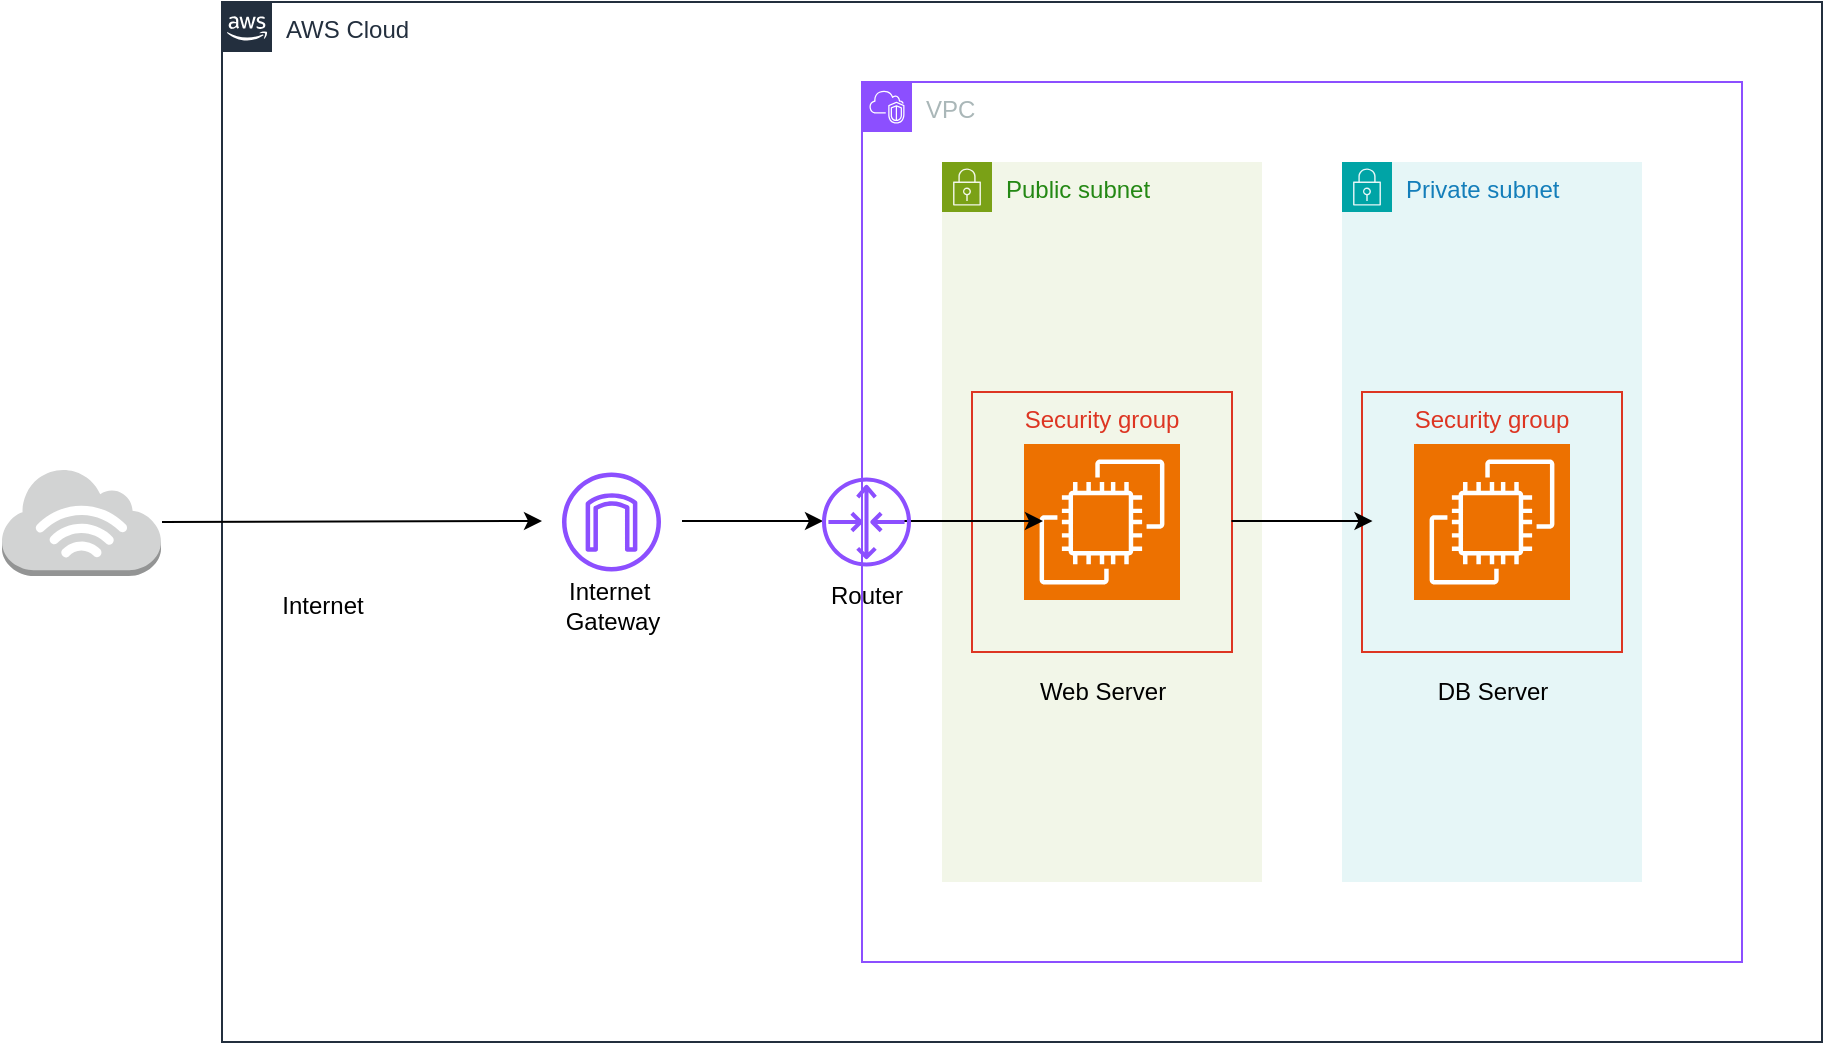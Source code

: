 <mxfile version="26.0.6">
  <diagram name="Page-1" id="fkbouz4hOijHIjBiDsB5">
    <mxGraphModel dx="2044" dy="797" grid="1" gridSize="10" guides="1" tooltips="1" connect="1" arrows="1" fold="1" page="1" pageScale="1" pageWidth="850" pageHeight="1100" math="0" shadow="0">
      <root>
        <mxCell id="0" />
        <mxCell id="1" parent="0" />
        <mxCell id="ByLmSkBcm7HRceP9I-jy-1" value="AWS Cloud" style="points=[[0,0],[0.25,0],[0.5,0],[0.75,0],[1,0],[1,0.25],[1,0.5],[1,0.75],[1,1],[0.75,1],[0.5,1],[0.25,1],[0,1],[0,0.75],[0,0.5],[0,0.25]];outlineConnect=0;gradientColor=none;html=1;whiteSpace=wrap;fontSize=12;fontStyle=0;container=1;pointerEvents=0;collapsible=0;recursiveResize=0;shape=mxgraph.aws4.group;grIcon=mxgraph.aws4.group_aws_cloud_alt;strokeColor=#232F3E;fillColor=none;verticalAlign=top;align=left;spacingLeft=30;fontColor=#232F3E;dashed=0;" vertex="1" parent="1">
          <mxGeometry x="40" y="80" width="800" height="520" as="geometry" />
        </mxCell>
        <mxCell id="ByLmSkBcm7HRceP9I-jy-19" value="" style="sketch=0;outlineConnect=0;fontColor=#232F3E;gradientColor=none;fillColor=#8C4FFF;strokeColor=none;dashed=0;verticalLabelPosition=bottom;verticalAlign=top;align=center;html=1;fontSize=12;fontStyle=0;aspect=fixed;pointerEvents=1;shape=mxgraph.aws4.internet_gateway;" vertex="1" parent="ByLmSkBcm7HRceP9I-jy-1">
          <mxGeometry x="170" y="235.25" width="49.5" height="49.5" as="geometry" />
        </mxCell>
        <mxCell id="ByLmSkBcm7HRceP9I-jy-23" value="" style="endArrow=classic;html=1;rounded=0;" edge="1" parent="ByLmSkBcm7HRceP9I-jy-1">
          <mxGeometry width="50" height="50" relative="1" as="geometry">
            <mxPoint x="-30" y="260" as="sourcePoint" />
            <mxPoint x="160" y="259.5" as="targetPoint" />
          </mxGeometry>
        </mxCell>
        <mxCell id="ByLmSkBcm7HRceP9I-jy-24" value="" style="endArrow=classic;html=1;rounded=0;" edge="1" parent="ByLmSkBcm7HRceP9I-jy-1">
          <mxGeometry width="50" height="50" relative="1" as="geometry">
            <mxPoint x="230" y="259.5" as="sourcePoint" />
            <mxPoint x="300.5" y="259.5" as="targetPoint" />
          </mxGeometry>
        </mxCell>
        <mxCell id="ByLmSkBcm7HRceP9I-jy-27" value="Internet" style="text;html=1;align=center;verticalAlign=middle;resizable=0;points=[];autosize=1;strokeColor=none;fillColor=none;" vertex="1" parent="ByLmSkBcm7HRceP9I-jy-1">
          <mxGeometry x="19.75" y="287" width="60" height="30" as="geometry" />
        </mxCell>
        <mxCell id="ByLmSkBcm7HRceP9I-jy-28" value="Internet&amp;nbsp;&lt;div&gt;Gateway&lt;/div&gt;" style="text;html=1;align=center;verticalAlign=middle;resizable=0;points=[];autosize=1;strokeColor=none;fillColor=none;" vertex="1" parent="ByLmSkBcm7HRceP9I-jy-1">
          <mxGeometry x="159.75" y="282" width="70" height="40" as="geometry" />
        </mxCell>
        <mxCell id="ByLmSkBcm7HRceP9I-jy-2" value="VPC" style="points=[[0,0],[0.25,0],[0.5,0],[0.75,0],[1,0],[1,0.25],[1,0.5],[1,0.75],[1,1],[0.75,1],[0.5,1],[0.25,1],[0,1],[0,0.75],[0,0.5],[0,0.25]];outlineConnect=0;gradientColor=none;html=1;whiteSpace=wrap;fontSize=12;fontStyle=0;container=1;pointerEvents=0;collapsible=0;recursiveResize=0;shape=mxgraph.aws4.group;grIcon=mxgraph.aws4.group_vpc2;strokeColor=#8C4FFF;fillColor=none;verticalAlign=top;align=left;spacingLeft=30;fontColor=#AAB7B8;dashed=0;" vertex="1" parent="1">
          <mxGeometry x="360" y="120" width="440" height="440" as="geometry" />
        </mxCell>
        <mxCell id="ByLmSkBcm7HRceP9I-jy-5" value="Public subnet" style="points=[[0,0],[0.25,0],[0.5,0],[0.75,0],[1,0],[1,0.25],[1,0.5],[1,0.75],[1,1],[0.75,1],[0.5,1],[0.25,1],[0,1],[0,0.75],[0,0.5],[0,0.25]];outlineConnect=0;gradientColor=none;html=1;whiteSpace=wrap;fontSize=12;fontStyle=0;container=1;pointerEvents=0;collapsible=0;recursiveResize=0;shape=mxgraph.aws4.group;grIcon=mxgraph.aws4.group_security_group;grStroke=0;strokeColor=#7AA116;fillColor=#F2F6E8;verticalAlign=top;align=left;spacingLeft=30;fontColor=#248814;dashed=0;" vertex="1" parent="ByLmSkBcm7HRceP9I-jy-2">
          <mxGeometry x="40" y="40" width="160" height="360" as="geometry" />
        </mxCell>
        <mxCell id="ByLmSkBcm7HRceP9I-jy-12" value="Security group" style="fillColor=none;strokeColor=#DD3522;verticalAlign=top;fontStyle=0;fontColor=#DD3522;whiteSpace=wrap;html=1;" vertex="1" parent="ByLmSkBcm7HRceP9I-jy-5">
          <mxGeometry x="15" y="115" width="130" height="130" as="geometry" />
        </mxCell>
        <mxCell id="ByLmSkBcm7HRceP9I-jy-14" value="" style="sketch=0;points=[[0,0,0],[0.25,0,0],[0.5,0,0],[0.75,0,0],[1,0,0],[0,1,0],[0.25,1,0],[0.5,1,0],[0.75,1,0],[1,1,0],[0,0.25,0],[0,0.5,0],[0,0.75,0],[1,0.25,0],[1,0.5,0],[1,0.75,0]];outlineConnect=0;fontColor=#232F3E;fillColor=#ED7100;strokeColor=#ffffff;dashed=0;verticalLabelPosition=bottom;verticalAlign=top;align=center;html=1;fontSize=12;fontStyle=0;aspect=fixed;shape=mxgraph.aws4.resourceIcon;resIcon=mxgraph.aws4.ec2;" vertex="1" parent="ByLmSkBcm7HRceP9I-jy-5">
          <mxGeometry x="41" y="141" width="78" height="78" as="geometry" />
        </mxCell>
        <mxCell id="ByLmSkBcm7HRceP9I-jy-25" value="" style="endArrow=classic;html=1;rounded=0;" edge="1" parent="ByLmSkBcm7HRceP9I-jy-5">
          <mxGeometry width="50" height="50" relative="1" as="geometry">
            <mxPoint x="-20" y="179.5" as="sourcePoint" />
            <mxPoint x="50.5" y="179.5" as="targetPoint" />
          </mxGeometry>
        </mxCell>
        <mxCell id="ByLmSkBcm7HRceP9I-jy-30" value="Web Server" style="text;html=1;align=center;verticalAlign=middle;resizable=0;points=[];autosize=1;strokeColor=none;fillColor=none;" vertex="1" parent="ByLmSkBcm7HRceP9I-jy-5">
          <mxGeometry x="35" y="250" width="90" height="30" as="geometry" />
        </mxCell>
        <mxCell id="ByLmSkBcm7HRceP9I-jy-6" value="Private subnet" style="points=[[0,0],[0.25,0],[0.5,0],[0.75,0],[1,0],[1,0.25],[1,0.5],[1,0.75],[1,1],[0.75,1],[0.5,1],[0.25,1],[0,1],[0,0.75],[0,0.5],[0,0.25]];outlineConnect=0;gradientColor=none;html=1;whiteSpace=wrap;fontSize=12;fontStyle=0;container=1;pointerEvents=0;collapsible=0;recursiveResize=0;shape=mxgraph.aws4.group;grIcon=mxgraph.aws4.group_security_group;grStroke=0;strokeColor=#00A4A6;fillColor=#E6F6F7;verticalAlign=top;align=left;spacingLeft=30;fontColor=#147EBA;dashed=0;" vertex="1" parent="ByLmSkBcm7HRceP9I-jy-2">
          <mxGeometry x="240" y="40" width="150" height="360" as="geometry" />
        </mxCell>
        <mxCell id="ByLmSkBcm7HRceP9I-jy-13" value="Security group" style="fillColor=none;strokeColor=#DD3522;verticalAlign=top;fontStyle=0;fontColor=#DD3522;whiteSpace=wrap;html=1;" vertex="1" parent="ByLmSkBcm7HRceP9I-jy-6">
          <mxGeometry x="10" y="115" width="130" height="130" as="geometry" />
        </mxCell>
        <mxCell id="ByLmSkBcm7HRceP9I-jy-15" value="" style="sketch=0;points=[[0,0,0],[0.25,0,0],[0.5,0,0],[0.75,0,0],[1,0,0],[0,1,0],[0.25,1,0],[0.5,1,0],[0.75,1,0],[1,1,0],[0,0.25,0],[0,0.5,0],[0,0.75,0],[1,0.25,0],[1,0.5,0],[1,0.75,0]];outlineConnect=0;fontColor=#232F3E;fillColor=#ED7100;strokeColor=#ffffff;dashed=0;verticalLabelPosition=bottom;verticalAlign=top;align=center;html=1;fontSize=12;fontStyle=0;aspect=fixed;shape=mxgraph.aws4.resourceIcon;resIcon=mxgraph.aws4.ec2;" vertex="1" parent="ByLmSkBcm7HRceP9I-jy-6">
          <mxGeometry x="36" y="141" width="78" height="78" as="geometry" />
        </mxCell>
        <mxCell id="ByLmSkBcm7HRceP9I-jy-31" value="DB Server" style="text;html=1;align=center;verticalAlign=middle;resizable=0;points=[];autosize=1;strokeColor=none;fillColor=none;" vertex="1" parent="ByLmSkBcm7HRceP9I-jy-6">
          <mxGeometry x="35" y="250" width="80" height="30" as="geometry" />
        </mxCell>
        <mxCell id="ByLmSkBcm7HRceP9I-jy-20" value="" style="sketch=0;outlineConnect=0;fontColor=#232F3E;gradientColor=none;fillColor=#8C4FFF;strokeColor=none;dashed=0;verticalLabelPosition=bottom;verticalAlign=top;align=center;html=1;fontSize=12;fontStyle=0;aspect=fixed;pointerEvents=1;shape=mxgraph.aws4.router;" vertex="1" parent="ByLmSkBcm7HRceP9I-jy-2">
          <mxGeometry x="-20" y="197.75" width="44.5" height="44.5" as="geometry" />
        </mxCell>
        <mxCell id="ByLmSkBcm7HRceP9I-jy-26" value="" style="endArrow=classic;html=1;rounded=0;" edge="1" parent="ByLmSkBcm7HRceP9I-jy-2">
          <mxGeometry width="50" height="50" relative="1" as="geometry">
            <mxPoint x="184.75" y="219.5" as="sourcePoint" />
            <mxPoint x="255.25" y="219.5" as="targetPoint" />
          </mxGeometry>
        </mxCell>
        <mxCell id="ByLmSkBcm7HRceP9I-jy-29" value="Router" style="text;html=1;align=center;verticalAlign=middle;resizable=0;points=[];autosize=1;strokeColor=none;fillColor=none;" vertex="1" parent="ByLmSkBcm7HRceP9I-jy-2">
          <mxGeometry x="-27.75" y="242.25" width="60" height="30" as="geometry" />
        </mxCell>
        <mxCell id="ByLmSkBcm7HRceP9I-jy-18" value="" style="outlineConnect=0;dashed=0;verticalLabelPosition=bottom;verticalAlign=top;align=center;html=1;shape=mxgraph.aws3.internet_3;fillColor=#D2D3D3;gradientColor=none;" vertex="1" parent="1">
          <mxGeometry x="-70" y="313" width="79.5" height="54" as="geometry" />
        </mxCell>
      </root>
    </mxGraphModel>
  </diagram>
</mxfile>
